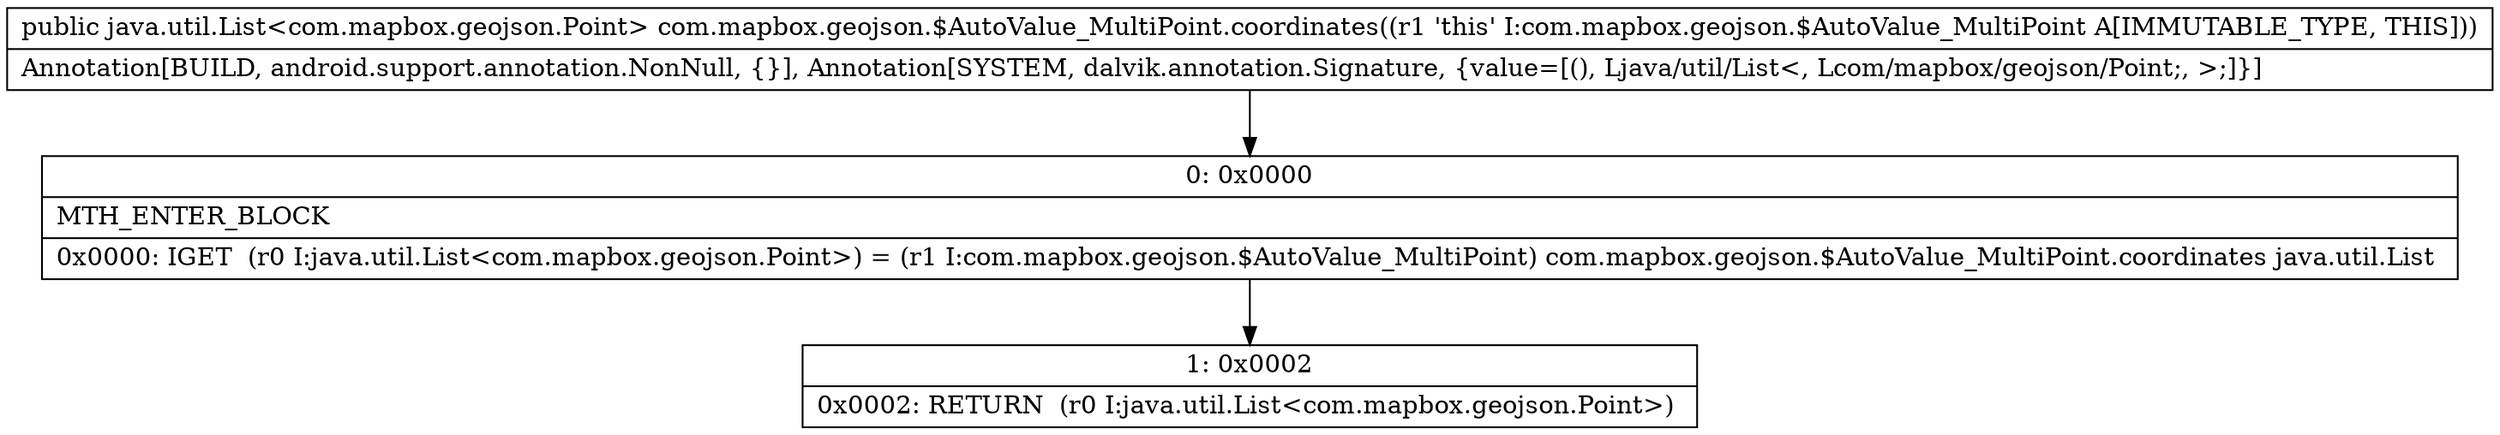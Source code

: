 digraph "CFG forcom.mapbox.geojson.$AutoValue_MultiPoint.coordinates()Ljava\/util\/List;" {
Node_0 [shape=record,label="{0\:\ 0x0000|MTH_ENTER_BLOCK\l|0x0000: IGET  (r0 I:java.util.List\<com.mapbox.geojson.Point\>) = (r1 I:com.mapbox.geojson.$AutoValue_MultiPoint) com.mapbox.geojson.$AutoValue_MultiPoint.coordinates java.util.List \l}"];
Node_1 [shape=record,label="{1\:\ 0x0002|0x0002: RETURN  (r0 I:java.util.List\<com.mapbox.geojson.Point\>) \l}"];
MethodNode[shape=record,label="{public java.util.List\<com.mapbox.geojson.Point\> com.mapbox.geojson.$AutoValue_MultiPoint.coordinates((r1 'this' I:com.mapbox.geojson.$AutoValue_MultiPoint A[IMMUTABLE_TYPE, THIS]))  | Annotation[BUILD, android.support.annotation.NonNull, \{\}], Annotation[SYSTEM, dalvik.annotation.Signature, \{value=[(), Ljava\/util\/List\<, Lcom\/mapbox\/geojson\/Point;, \>;]\}]\l}"];
MethodNode -> Node_0;
Node_0 -> Node_1;
}

